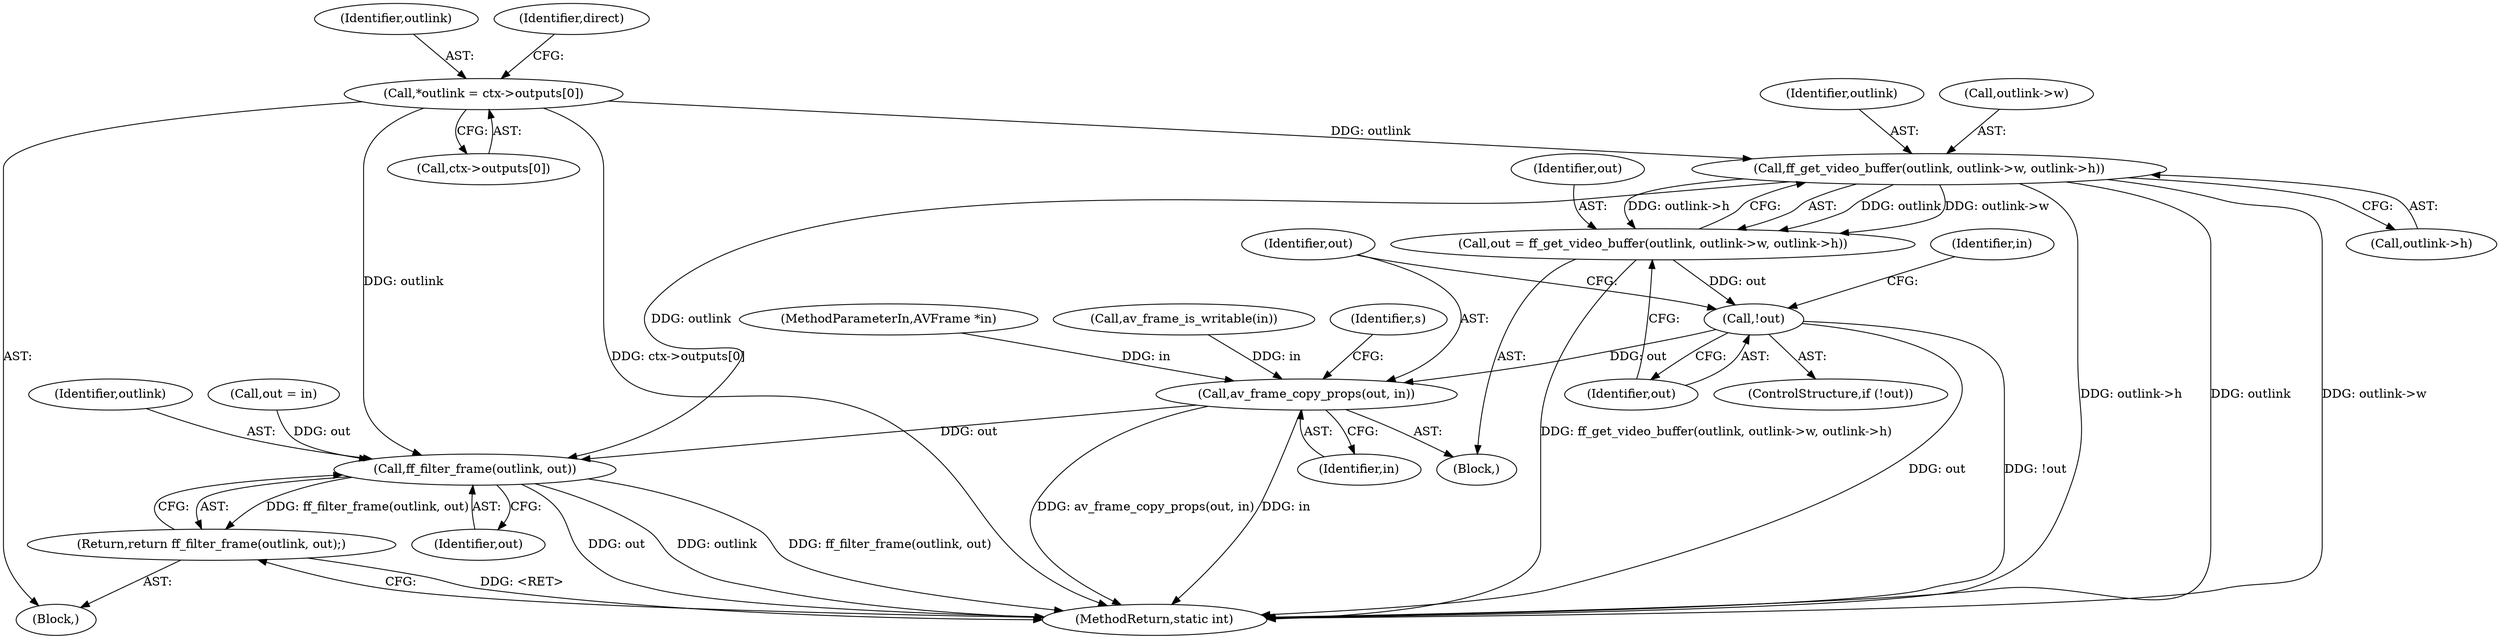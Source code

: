 digraph "0_FFmpeg_e43a0a232dbf6d3c161823c2e07c52e76227a1bc_6@array" {
"1000122" [label="(Call,*outlink = ctx->outputs[0])"];
"1000155" [label="(Call,ff_get_video_buffer(outlink, outlink->w, outlink->h))"];
"1000153" [label="(Call,out = ff_get_video_buffer(outlink, outlink->w, outlink->h))"];
"1000164" [label="(Call,!out)"];
"1000173" [label="(Call,av_frame_copy_props(out, in))"];
"1000444" [label="(Call,ff_filter_frame(outlink, out))"];
"1000443" [label="(Return,return ff_filter_frame(outlink, out);)"];
"1000108" [label="(Block,)"];
"1000164" [label="(Call,!out)"];
"1000178" [label="(Identifier,s)"];
"1000124" [label="(Call,ctx->outputs[0])"];
"1000163" [label="(ControlStructure,if (!out))"];
"1000107" [label="(MethodParameterIn,AVFrame *in)"];
"1000443" [label="(Return,return ff_filter_frame(outlink, out);)"];
"1000142" [label="(Call,av_frame_is_writable(in))"];
"1000447" [label="(MethodReturn,static int)"];
"1000155" [label="(Call,ff_get_video_buffer(outlink, outlink->w, outlink->h))"];
"1000169" [label="(Identifier,in)"];
"1000446" [label="(Identifier,out)"];
"1000156" [label="(Identifier,outlink)"];
"1000444" [label="(Call,ff_filter_frame(outlink, out))"];
"1000165" [label="(Identifier,out)"];
"1000123" [label="(Identifier,outlink)"];
"1000122" [label="(Call,*outlink = ctx->outputs[0])"];
"1000154" [label="(Identifier,out)"];
"1000148" [label="(Call,out = in)"];
"1000152" [label="(Block,)"];
"1000174" [label="(Identifier,out)"];
"1000153" [label="(Call,out = ff_get_video_buffer(outlink, outlink->w, outlink->h))"];
"1000173" [label="(Call,av_frame_copy_props(out, in))"];
"1000157" [label="(Call,outlink->w)"];
"1000445" [label="(Identifier,outlink)"];
"1000139" [label="(Identifier,direct)"];
"1000175" [label="(Identifier,in)"];
"1000160" [label="(Call,outlink->h)"];
"1000122" -> "1000108"  [label="AST: "];
"1000122" -> "1000124"  [label="CFG: "];
"1000123" -> "1000122"  [label="AST: "];
"1000124" -> "1000122"  [label="AST: "];
"1000139" -> "1000122"  [label="CFG: "];
"1000122" -> "1000447"  [label="DDG: ctx->outputs[0]"];
"1000122" -> "1000155"  [label="DDG: outlink"];
"1000122" -> "1000444"  [label="DDG: outlink"];
"1000155" -> "1000153"  [label="AST: "];
"1000155" -> "1000160"  [label="CFG: "];
"1000156" -> "1000155"  [label="AST: "];
"1000157" -> "1000155"  [label="AST: "];
"1000160" -> "1000155"  [label="AST: "];
"1000153" -> "1000155"  [label="CFG: "];
"1000155" -> "1000447"  [label="DDG: outlink->w"];
"1000155" -> "1000447"  [label="DDG: outlink->h"];
"1000155" -> "1000447"  [label="DDG: outlink"];
"1000155" -> "1000153"  [label="DDG: outlink"];
"1000155" -> "1000153"  [label="DDG: outlink->w"];
"1000155" -> "1000153"  [label="DDG: outlink->h"];
"1000155" -> "1000444"  [label="DDG: outlink"];
"1000153" -> "1000152"  [label="AST: "];
"1000154" -> "1000153"  [label="AST: "];
"1000165" -> "1000153"  [label="CFG: "];
"1000153" -> "1000447"  [label="DDG: ff_get_video_buffer(outlink, outlink->w, outlink->h)"];
"1000153" -> "1000164"  [label="DDG: out"];
"1000164" -> "1000163"  [label="AST: "];
"1000164" -> "1000165"  [label="CFG: "];
"1000165" -> "1000164"  [label="AST: "];
"1000169" -> "1000164"  [label="CFG: "];
"1000174" -> "1000164"  [label="CFG: "];
"1000164" -> "1000447"  [label="DDG: !out"];
"1000164" -> "1000447"  [label="DDG: out"];
"1000164" -> "1000173"  [label="DDG: out"];
"1000173" -> "1000152"  [label="AST: "];
"1000173" -> "1000175"  [label="CFG: "];
"1000174" -> "1000173"  [label="AST: "];
"1000175" -> "1000173"  [label="AST: "];
"1000178" -> "1000173"  [label="CFG: "];
"1000173" -> "1000447"  [label="DDG: av_frame_copy_props(out, in)"];
"1000173" -> "1000447"  [label="DDG: in"];
"1000142" -> "1000173"  [label="DDG: in"];
"1000107" -> "1000173"  [label="DDG: in"];
"1000173" -> "1000444"  [label="DDG: out"];
"1000444" -> "1000443"  [label="AST: "];
"1000444" -> "1000446"  [label="CFG: "];
"1000445" -> "1000444"  [label="AST: "];
"1000446" -> "1000444"  [label="AST: "];
"1000443" -> "1000444"  [label="CFG: "];
"1000444" -> "1000447"  [label="DDG: out"];
"1000444" -> "1000447"  [label="DDG: outlink"];
"1000444" -> "1000447"  [label="DDG: ff_filter_frame(outlink, out)"];
"1000444" -> "1000443"  [label="DDG: ff_filter_frame(outlink, out)"];
"1000148" -> "1000444"  [label="DDG: out"];
"1000443" -> "1000108"  [label="AST: "];
"1000447" -> "1000443"  [label="CFG: "];
"1000443" -> "1000447"  [label="DDG: <RET>"];
}
